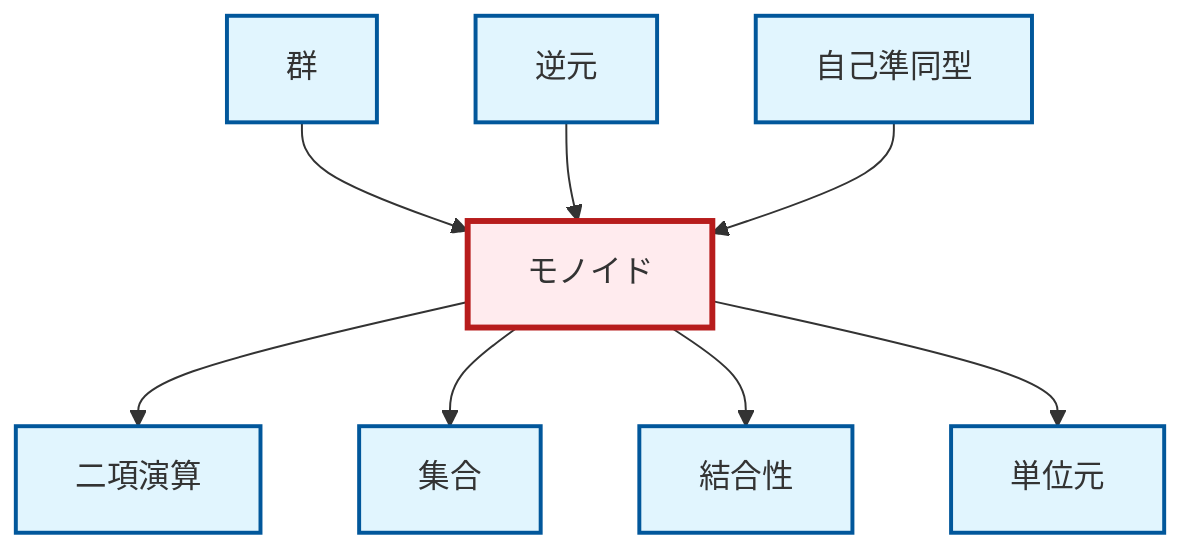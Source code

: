 graph TD
    classDef definition fill:#e1f5fe,stroke:#01579b,stroke-width:2px
    classDef theorem fill:#f3e5f5,stroke:#4a148c,stroke-width:2px
    classDef axiom fill:#fff3e0,stroke:#e65100,stroke-width:2px
    classDef example fill:#e8f5e9,stroke:#1b5e20,stroke-width:2px
    classDef current fill:#ffebee,stroke:#b71c1c,stroke-width:3px
    def-inverse-element["逆元"]:::definition
    def-group["群"]:::definition
    def-binary-operation["二項演算"]:::definition
    def-endomorphism["自己準同型"]:::definition
    def-set["集合"]:::definition
    def-identity-element["単位元"]:::definition
    def-monoid["モノイド"]:::definition
    def-associativity["結合性"]:::definition
    def-monoid --> def-binary-operation
    def-monoid --> def-set
    def-group --> def-monoid
    def-monoid --> def-associativity
    def-inverse-element --> def-monoid
    def-endomorphism --> def-monoid
    def-monoid --> def-identity-element
    class def-monoid current